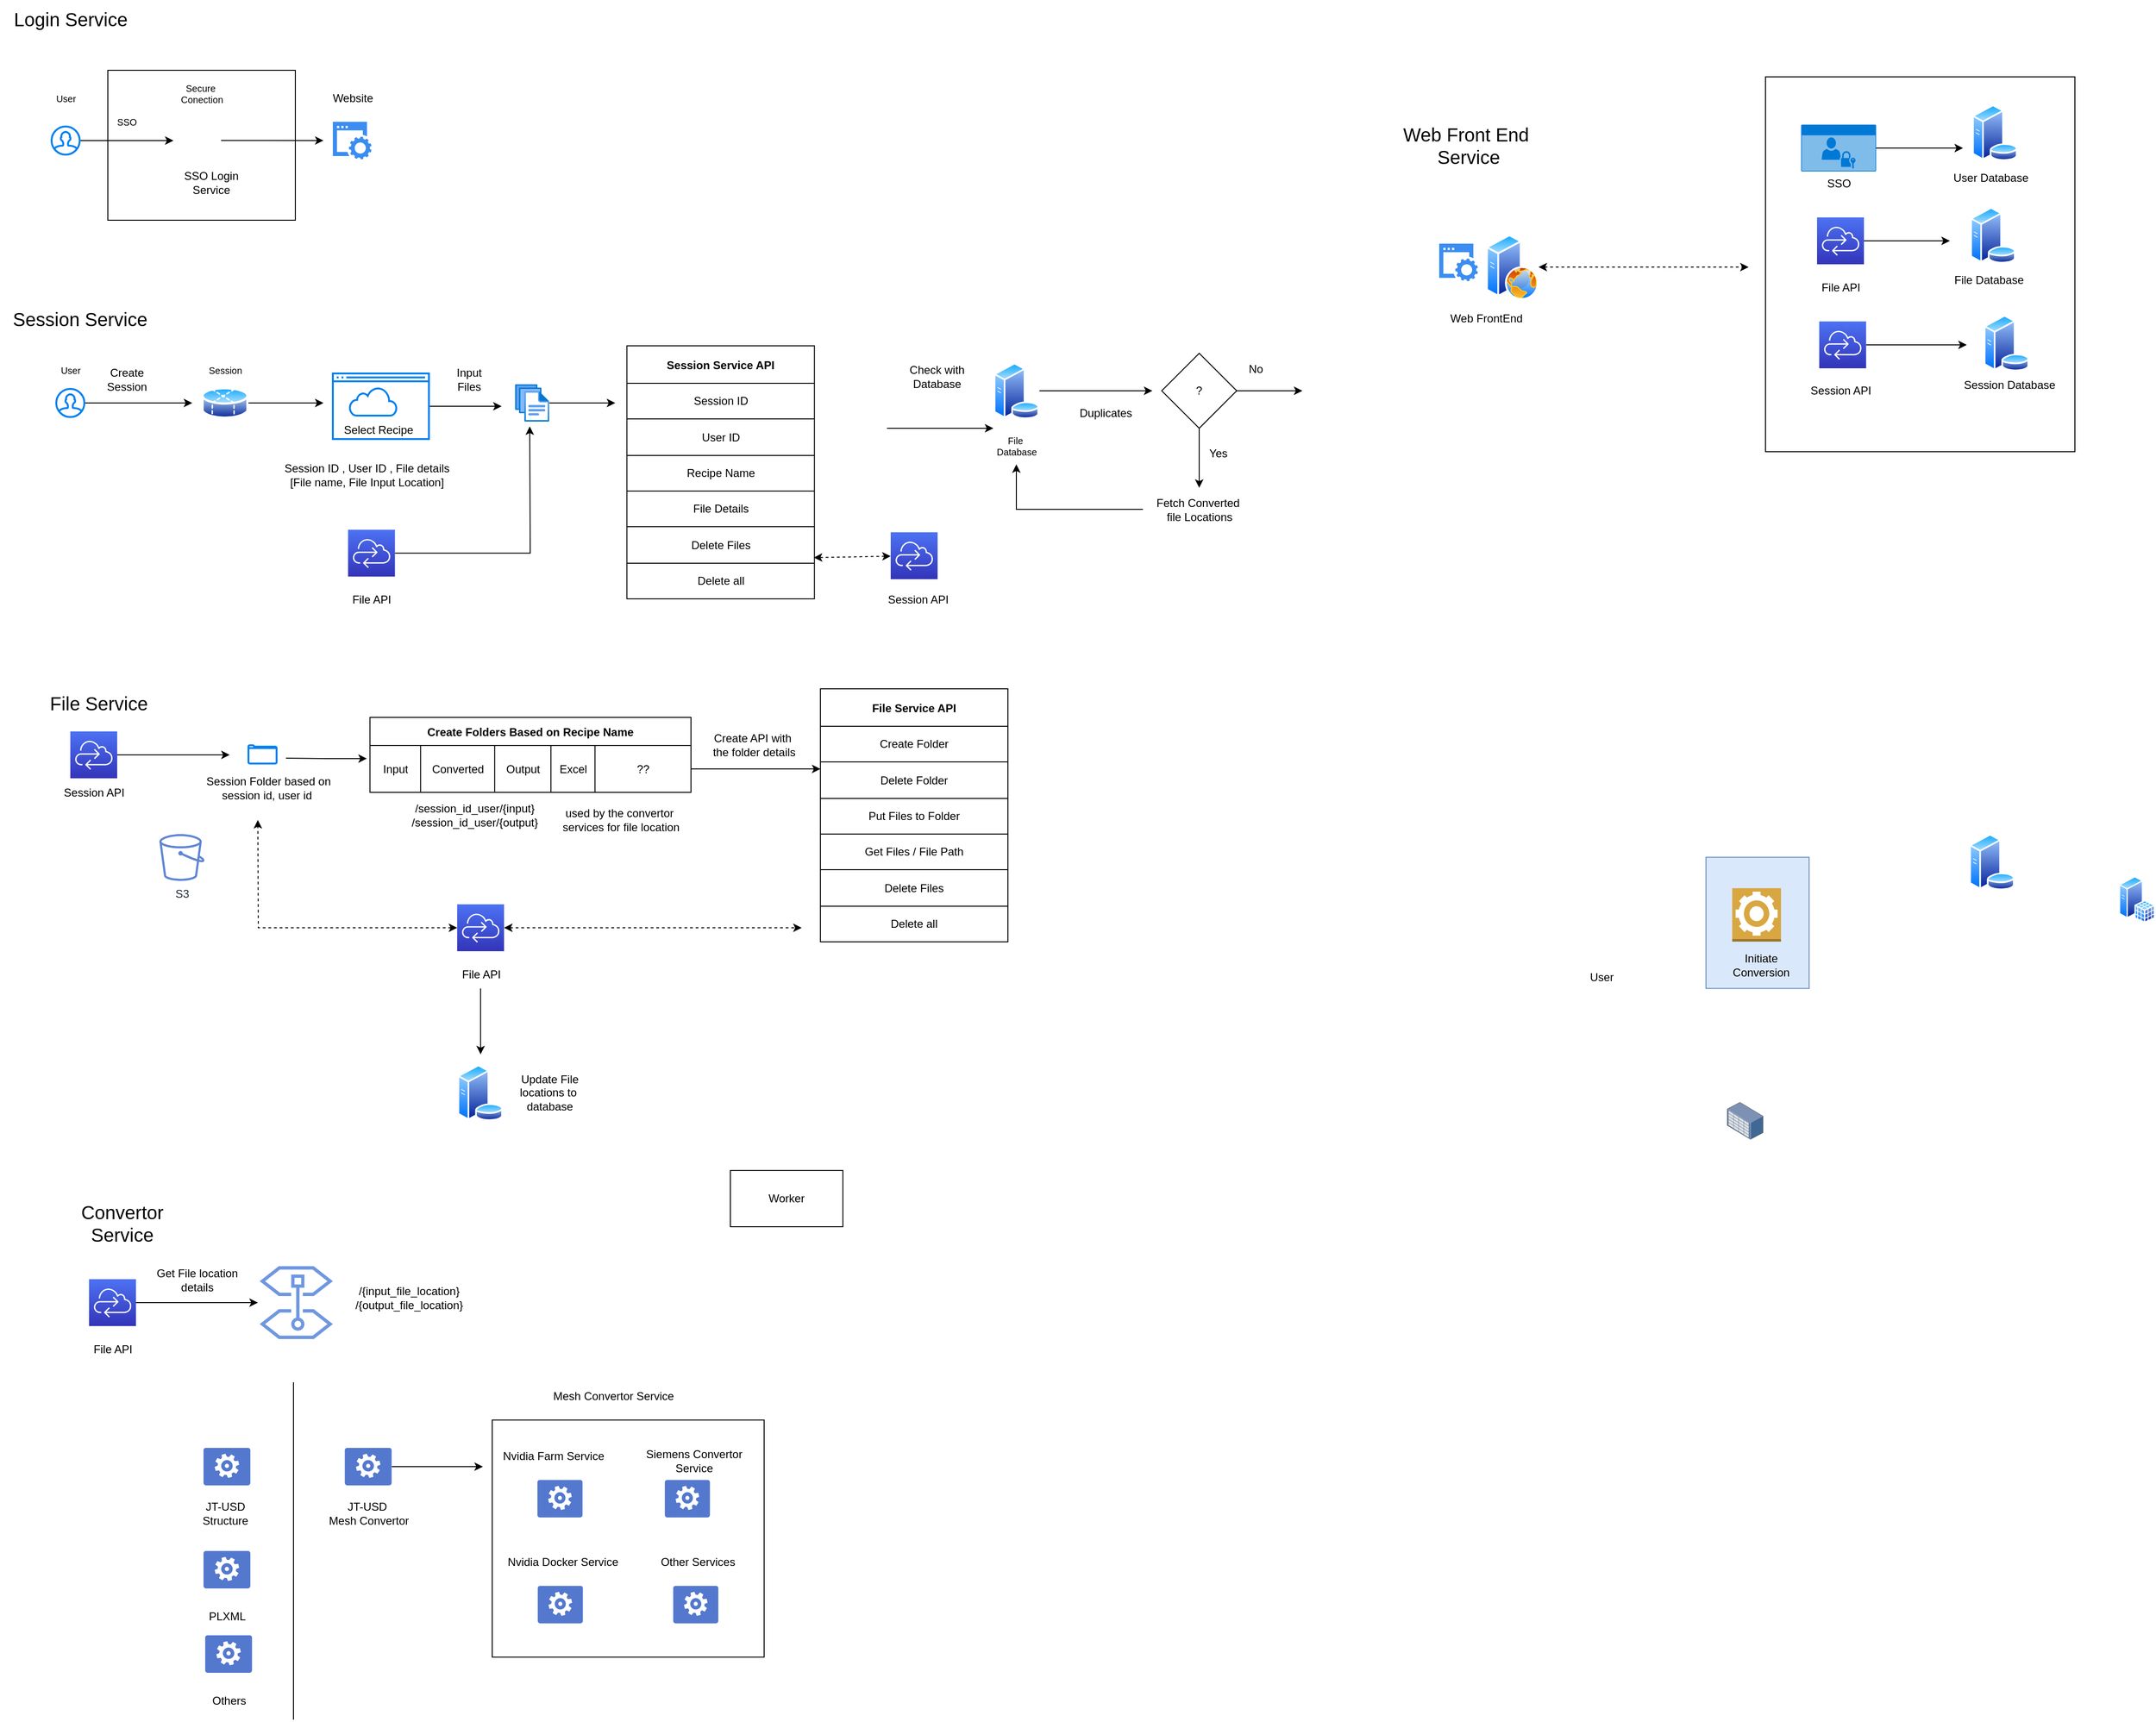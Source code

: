 <mxfile version="23.1.1" type="github">
  <diagram name="Page-1" id="lq0IV_jrEb6xUG4t8S4w">
    <mxGraphModel dx="1425" dy="772" grid="0" gridSize="10" guides="1" tooltips="1" connect="1" arrows="1" fold="1" page="1" pageScale="1" pageWidth="1169" pageHeight="827" math="0" shadow="0">
      <root>
        <mxCell id="0" />
        <mxCell id="1" parent="0" />
        <mxCell id="Jp-t8RC92nulNdhPLHjl-14" value="" style="rounded=0;whiteSpace=wrap;html=1;" parent="1" vertex="1">
          <mxGeometry x="160" y="120" width="200" height="160" as="geometry" />
        </mxCell>
        <mxCell id="Jp-t8RC92nulNdhPLHjl-1" value="Login Service" style="text;html=1;align=center;verticalAlign=middle;resizable=0;points=[];autosize=1;strokeColor=none;fillColor=none;fontSize=20;" parent="1" vertex="1">
          <mxGeometry x="50" y="45" width="140" height="40" as="geometry" />
        </mxCell>
        <mxCell id="Jp-t8RC92nulNdhPLHjl-12" style="edgeStyle=orthogonalEdgeStyle;rounded=0;orthogonalLoop=1;jettySize=auto;html=1;" parent="1" source="Jp-t8RC92nulNdhPLHjl-2" edge="1">
          <mxGeometry relative="1" as="geometry">
            <mxPoint x="230" y="195" as="targetPoint" />
          </mxGeometry>
        </mxCell>
        <mxCell id="Jp-t8RC92nulNdhPLHjl-2" value="" style="html=1;verticalLabelPosition=bottom;align=center;labelBackgroundColor=#ffffff;verticalAlign=top;strokeWidth=2;strokeColor=#0080F0;shadow=0;dashed=0;shape=mxgraph.ios7.icons.user;" parent="1" vertex="1">
          <mxGeometry x="100" y="180" width="30" height="30" as="geometry" />
        </mxCell>
        <mxCell id="Jp-t8RC92nulNdhPLHjl-3" value="" style="group" parent="1" vertex="1" connectable="0">
          <mxGeometry x="240" y="170" width="60" height="50" as="geometry" />
        </mxCell>
        <mxCell id="Jp-t8RC92nulNdhPLHjl-13" style="edgeStyle=orthogonalEdgeStyle;rounded=0;orthogonalLoop=1;jettySize=auto;html=1;" parent="Jp-t8RC92nulNdhPLHjl-3" source="Jp-t8RC92nulNdhPLHjl-4" edge="1">
          <mxGeometry relative="1" as="geometry">
            <mxPoint x="150" y="24.954" as="targetPoint" />
          </mxGeometry>
        </mxCell>
        <mxCell id="Jp-t8RC92nulNdhPLHjl-4" value="" style="shape=image;html=1;verticalAlign=top;verticalLabelPosition=bottom;labelBackgroundColor=#ffffff;imageAspect=0;aspect=fixed;image=https://cdn4.iconfinder.com/data/icons/internet-security-flat-2/32/Internet_Security_Browser_shield_website_web_safe-128.png;fontSize=10;" parent="Jp-t8RC92nulNdhPLHjl-3" vertex="1">
          <mxGeometry y="4.545" width="40.816" height="40.816" as="geometry" />
        </mxCell>
        <mxCell id="Jp-t8RC92nulNdhPLHjl-5" value="" style="shape=image;html=1;verticalAlign=top;verticalLabelPosition=bottom;labelBackgroundColor=#ffffff;imageAspect=0;aspect=fixed;image=https://cdn4.iconfinder.com/data/icons/internet-security-flat-2/32/Internet_Security_entrance_login_log_in_arrow-128.png;fontSize=10;" parent="Jp-t8RC92nulNdhPLHjl-3" vertex="1">
          <mxGeometry x="30" width="28.571" height="28.571" as="geometry" />
        </mxCell>
        <mxCell id="Jp-t8RC92nulNdhPLHjl-6" value="" style="sketch=0;html=1;aspect=fixed;strokeColor=none;shadow=0;align=center;verticalAlign=top;fillColor=#3B8DF1;shape=mxgraph.gcp2.website;fontSize=10;" parent="1" vertex="1">
          <mxGeometry x="400" y="175" width="41.23" height="40" as="geometry" />
        </mxCell>
        <mxCell id="Jp-t8RC92nulNdhPLHjl-8" value="SSO" style="text;html=1;align=center;verticalAlign=middle;resizable=0;points=[];autosize=1;strokeColor=none;fillColor=none;fontSize=10;" parent="1" vertex="1">
          <mxGeometry x="160" y="160" width="40" height="30" as="geometry" />
        </mxCell>
        <mxCell id="Jp-t8RC92nulNdhPLHjl-9" value="User" style="text;html=1;align=center;verticalAlign=middle;resizable=0;points=[];autosize=1;strokeColor=none;fillColor=none;fontSize=10;" parent="1" vertex="1">
          <mxGeometry x="95" y="140" width="40" height="20" as="geometry" />
        </mxCell>
        <mxCell id="Jp-t8RC92nulNdhPLHjl-10" value="Secure&amp;nbsp;&lt;br&gt;Conection" style="text;html=1;align=center;verticalAlign=middle;resizable=0;points=[];autosize=1;strokeColor=none;fillColor=none;fontSize=10;" parent="1" vertex="1">
          <mxGeometry x="230" y="130" width="60" height="30" as="geometry" />
        </mxCell>
        <mxCell id="Jp-t8RC92nulNdhPLHjl-11" value="Website&lt;br&gt;" style="text;html=1;align=center;verticalAlign=middle;resizable=0;points=[];autosize=1;strokeColor=none;fillColor=none;" parent="1" vertex="1">
          <mxGeometry x="390.61" y="140" width="60" height="20" as="geometry" />
        </mxCell>
        <mxCell id="Jp-t8RC92nulNdhPLHjl-15" value="SSO Login &lt;br&gt;Service" style="text;html=1;align=center;verticalAlign=middle;resizable=0;points=[];autosize=1;strokeColor=none;fillColor=none;" parent="1" vertex="1">
          <mxGeometry x="230" y="220" width="80" height="40" as="geometry" />
        </mxCell>
        <mxCell id="Jp-t8RC92nulNdhPLHjl-16" value="Session Service" style="text;html=1;align=center;verticalAlign=middle;resizable=0;points=[];autosize=1;strokeColor=none;fillColor=none;fontSize=20;" parent="1" vertex="1">
          <mxGeometry x="45" y="365" width="170" height="40" as="geometry" />
        </mxCell>
        <mxCell id="Jp-t8RC92nulNdhPLHjl-21" style="edgeStyle=orthogonalEdgeStyle;rounded=0;orthogonalLoop=1;jettySize=auto;html=1;" parent="1" source="Jp-t8RC92nulNdhPLHjl-17" edge="1">
          <mxGeometry relative="1" as="geometry">
            <mxPoint x="250" y="475" as="targetPoint" />
          </mxGeometry>
        </mxCell>
        <mxCell id="Jp-t8RC92nulNdhPLHjl-17" value="" style="html=1;verticalLabelPosition=bottom;align=center;labelBackgroundColor=#ffffff;verticalAlign=top;strokeWidth=2;strokeColor=#0080F0;shadow=0;dashed=0;shape=mxgraph.ios7.icons.user;" parent="1" vertex="1">
          <mxGeometry x="105" y="460" width="30" height="30" as="geometry" />
        </mxCell>
        <mxCell id="Jp-t8RC92nulNdhPLHjl-18" value="User" style="text;html=1;align=center;verticalAlign=middle;resizable=0;points=[];autosize=1;strokeColor=none;fillColor=none;fontSize=10;" parent="1" vertex="1">
          <mxGeometry x="100" y="430" width="40" height="20" as="geometry" />
        </mxCell>
        <mxCell id="Jp-t8RC92nulNdhPLHjl-24" style="edgeStyle=orthogonalEdgeStyle;rounded=0;orthogonalLoop=1;jettySize=auto;html=1;" parent="1" source="Jp-t8RC92nulNdhPLHjl-20" edge="1">
          <mxGeometry relative="1" as="geometry">
            <mxPoint x="390" y="475" as="targetPoint" />
          </mxGeometry>
        </mxCell>
        <mxCell id="Jp-t8RC92nulNdhPLHjl-20" value="" style="image;aspect=fixed;perimeter=ellipsePerimeter;html=1;align=center;shadow=0;dashed=0;spacingTop=3;image=img/lib/active_directory/database_partition_4.svg;" parent="1" vertex="1">
          <mxGeometry x="260" y="456.5" width="50" height="37" as="geometry" />
        </mxCell>
        <mxCell id="Jp-t8RC92nulNdhPLHjl-22" value="Create &lt;br&gt;Session" style="text;html=1;align=center;verticalAlign=middle;resizable=0;points=[];autosize=1;strokeColor=none;fillColor=none;" parent="1" vertex="1">
          <mxGeometry x="145" y="430" width="70" height="40" as="geometry" />
        </mxCell>
        <mxCell id="Jp-t8RC92nulNdhPLHjl-47" style="edgeStyle=orthogonalEdgeStyle;rounded=0;orthogonalLoop=1;jettySize=auto;html=1;" parent="1" edge="1">
          <mxGeometry relative="1" as="geometry">
            <mxPoint x="1104.43" y="502" as="targetPoint" />
            <mxPoint x="991.0" y="502.034" as="sourcePoint" />
          </mxGeometry>
        </mxCell>
        <mxCell id="5T7o2XYHcJb4ovAIvcQq-1" style="edgeStyle=orthogonalEdgeStyle;rounded=0;orthogonalLoop=1;jettySize=auto;html=1;" edge="1" parent="1" source="Jp-t8RC92nulNdhPLHjl-23">
          <mxGeometry relative="1" as="geometry">
            <mxPoint x="701.207" y="475" as="targetPoint" />
          </mxGeometry>
        </mxCell>
        <mxCell id="Jp-t8RC92nulNdhPLHjl-23" value="" style="image;aspect=fixed;html=1;points=[];align=center;fontSize=12;image=img/lib/azure2/general/Files.svg;" parent="1" vertex="1">
          <mxGeometry x="594.29" y="455" width="36.57" height="40" as="geometry" />
        </mxCell>
        <mxCell id="Jp-t8RC92nulNdhPLHjl-25" value="Input&lt;br&gt;Files" style="text;html=1;align=center;verticalAlign=middle;resizable=0;points=[];autosize=1;strokeColor=none;fillColor=none;" parent="1" vertex="1">
          <mxGeometry x="520" y="430" width="50" height="40" as="geometry" />
        </mxCell>
        <mxCell id="Jp-t8RC92nulNdhPLHjl-26" value="Session" style="text;html=1;align=center;verticalAlign=middle;resizable=0;points=[];autosize=1;strokeColor=none;fillColor=none;fontSize=10;" parent="1" vertex="1">
          <mxGeometry x="255" y="425" width="60" height="30" as="geometry" />
        </mxCell>
        <mxCell id="Jp-t8RC92nulNdhPLHjl-48" style="edgeStyle=orthogonalEdgeStyle;rounded=0;orthogonalLoop=1;jettySize=auto;html=1;" parent="1" source="Jp-t8RC92nulNdhPLHjl-38" edge="1">
          <mxGeometry relative="1" as="geometry">
            <mxPoint x="1274.03" y="462" as="targetPoint" />
          </mxGeometry>
        </mxCell>
        <mxCell id="Jp-t8RC92nulNdhPLHjl-38" value="" style="aspect=fixed;perimeter=ellipsePerimeter;html=1;align=center;shadow=0;dashed=0;spacingTop=3;image;image=img/lib/active_directory/database_server.svg;fontSize=10;" parent="1" vertex="1">
          <mxGeometry x="1104.43" y="432" width="49.2" height="60.0" as="geometry" />
        </mxCell>
        <mxCell id="Jp-t8RC92nulNdhPLHjl-39" value="File&amp;nbsp;&lt;br&gt;Database" style="text;html=1;align=center;verticalAlign=middle;resizable=0;points=[];autosize=1;strokeColor=none;fillColor=none;fontSize=10;" parent="1" vertex="1">
          <mxGeometry x="1094.03" y="500.5" width="70" height="40" as="geometry" />
        </mxCell>
        <mxCell id="Jp-t8RC92nulNdhPLHjl-40" value="Session ID , User ID , File details&lt;br&gt;[File name, File Input Location]" style="text;html=1;align=center;verticalAlign=middle;resizable=0;points=[];autosize=1;strokeColor=none;fillColor=none;" parent="1" vertex="1">
          <mxGeometry x="336" y="531.5" width="200" height="40" as="geometry" />
        </mxCell>
        <mxCell id="Jp-t8RC92nulNdhPLHjl-52" style="edgeStyle=orthogonalEdgeStyle;rounded=0;orthogonalLoop=1;jettySize=auto;html=1;" parent="1" source="Jp-t8RC92nulNdhPLHjl-45" edge="1">
          <mxGeometry relative="1" as="geometry">
            <mxPoint x="1434.03" y="462" as="targetPoint" />
          </mxGeometry>
        </mxCell>
        <mxCell id="Jp-t8RC92nulNdhPLHjl-53" style="edgeStyle=orthogonalEdgeStyle;rounded=0;orthogonalLoop=1;jettySize=auto;html=1;" parent="1" source="Jp-t8RC92nulNdhPLHjl-45" edge="1">
          <mxGeometry relative="1" as="geometry">
            <mxPoint x="1324.03" y="565.5" as="targetPoint" />
          </mxGeometry>
        </mxCell>
        <mxCell id="Jp-t8RC92nulNdhPLHjl-45" value="?" style="rhombus;whiteSpace=wrap;html=1;" parent="1" vertex="1">
          <mxGeometry x="1284.03" y="422" width="80" height="80" as="geometry" />
        </mxCell>
        <mxCell id="Jp-t8RC92nulNdhPLHjl-50" value="Duplicates" style="text;html=1;align=center;verticalAlign=middle;resizable=0;points=[];autosize=1;strokeColor=none;fillColor=none;" parent="1" vertex="1">
          <mxGeometry x="1183.63" y="470.5" width="80" height="30" as="geometry" />
        </mxCell>
        <mxCell id="Jp-t8RC92nulNdhPLHjl-51" value="Check with &lt;br&gt;Database" style="text;html=1;align=center;verticalAlign=middle;resizable=0;points=[];autosize=1;strokeColor=none;fillColor=none;" parent="1" vertex="1">
          <mxGeometry x="1004.03" y="427" width="80" height="40" as="geometry" />
        </mxCell>
        <mxCell id="Jp-t8RC92nulNdhPLHjl-54" value="Yes" style="text;html=1;align=center;verticalAlign=middle;resizable=0;points=[];autosize=1;strokeColor=none;fillColor=none;" parent="1" vertex="1">
          <mxGeometry x="1324.03" y="513.5" width="40" height="30" as="geometry" />
        </mxCell>
        <mxCell id="Jp-t8RC92nulNdhPLHjl-55" value="No" style="text;html=1;align=center;verticalAlign=middle;resizable=0;points=[];autosize=1;strokeColor=none;fillColor=none;" parent="1" vertex="1">
          <mxGeometry x="1364.03" y="423.5" width="40" height="30" as="geometry" />
        </mxCell>
        <mxCell id="Jp-t8RC92nulNdhPLHjl-57" style="edgeStyle=orthogonalEdgeStyle;rounded=0;orthogonalLoop=1;jettySize=auto;html=1;" parent="1" source="Jp-t8RC92nulNdhPLHjl-56" target="Jp-t8RC92nulNdhPLHjl-39" edge="1">
          <mxGeometry relative="1" as="geometry" />
        </mxCell>
        <mxCell id="Jp-t8RC92nulNdhPLHjl-56" value="Fetch Converted&amp;nbsp;&lt;br&gt;file Locations&lt;br&gt;" style="text;html=1;align=center;verticalAlign=middle;resizable=0;points=[];autosize=1;strokeColor=none;fillColor=none;" parent="1" vertex="1">
          <mxGeometry x="1264.03" y="568.5" width="120" height="40" as="geometry" />
        </mxCell>
        <mxCell id="Jp-t8RC92nulNdhPLHjl-64" value="File Service" style="text;html=1;align=center;verticalAlign=middle;resizable=0;points=[];autosize=1;strokeColor=none;fillColor=none;fontSize=20;" parent="1" vertex="1">
          <mxGeometry x="85" y="775" width="130" height="40" as="geometry" />
        </mxCell>
        <mxCell id="Jp-t8RC92nulNdhPLHjl-67" value="S3" style="sketch=0;outlineConnect=0;fontColor=#232F3E;gradientColor=none;fillColor=#5f85d6;strokeColor=none;dashed=0;verticalLabelPosition=bottom;verticalAlign=top;align=center;html=1;fontSize=12;fontStyle=0;aspect=fixed;pointerEvents=1;shape=mxgraph.aws4.bucket;" parent="1" vertex="1">
          <mxGeometry x="215.0" y="935" width="48.08" height="50" as="geometry" />
        </mxCell>
        <mxCell id="Jp-t8RC92nulNdhPLHjl-68" value="" style="html=1;verticalLabelPosition=bottom;align=center;labelBackgroundColor=#ffffff;verticalAlign=top;strokeWidth=2;strokeColor=#0080F0;shadow=0;dashed=0;shape=mxgraph.ios7.icons.folder;" parent="1" vertex="1">
          <mxGeometry x="310" y="840.25" width="30" height="19.5" as="geometry" />
        </mxCell>
        <mxCell id="Jp-t8RC92nulNdhPLHjl-69" value="Session Folder based on&lt;br&gt;session id, user id&amp;nbsp;" style="text;html=1;align=center;verticalAlign=middle;resizable=0;points=[];autosize=1;strokeColor=none;fillColor=none;" parent="1" vertex="1">
          <mxGeometry x="251.24" y="865.5" width="160" height="40" as="geometry" />
        </mxCell>
        <mxCell id="Jp-t8RC92nulNdhPLHjl-73" value="" style="group" parent="1" vertex="1" connectable="0">
          <mxGeometry x="400" y="443.5" width="102.48" height="75" as="geometry" />
        </mxCell>
        <mxCell id="Jp-t8RC92nulNdhPLHjl-83" style="edgeStyle=orthogonalEdgeStyle;rounded=0;orthogonalLoop=1;jettySize=auto;html=1;" parent="Jp-t8RC92nulNdhPLHjl-73" source="Jp-t8RC92nulNdhPLHjl-74" edge="1">
          <mxGeometry relative="1" as="geometry">
            <mxPoint x="180" y="35" as="targetPoint" />
          </mxGeometry>
        </mxCell>
        <mxCell id="Jp-t8RC92nulNdhPLHjl-74" value="" style="html=1;verticalLabelPosition=bottom;align=center;labelBackgroundColor=#ffffff;verticalAlign=top;strokeWidth=2;strokeColor=#0080F0;shadow=0;dashed=0;shape=mxgraph.ios7.icons.window;" parent="Jp-t8RC92nulNdhPLHjl-73" vertex="1">
          <mxGeometry width="102.48" height="70" as="geometry" />
        </mxCell>
        <mxCell id="Jp-t8RC92nulNdhPLHjl-76" value="Select&amp;nbsp;Recipe&amp;nbsp;" style="text;html=1;align=center;verticalAlign=middle;resizable=0;points=[];autosize=1;strokeColor=none;fillColor=none;fontSize=12;" parent="Jp-t8RC92nulNdhPLHjl-73" vertex="1">
          <mxGeometry x="2.2" y="47" width="95" height="26" as="geometry" />
        </mxCell>
        <mxCell id="Jp-t8RC92nulNdhPLHjl-82" value="" style="html=1;verticalLabelPosition=bottom;align=center;labelBackgroundColor=#ffffff;verticalAlign=top;strokeWidth=2;strokeColor=#0080F0;shadow=0;dashed=0;shape=mxgraph.ios7.icons.cloud;" parent="Jp-t8RC92nulNdhPLHjl-73" vertex="1">
          <mxGeometry x="18.07" y="15" width="50" height="30" as="geometry" />
        </mxCell>
        <mxCell id="Jp-t8RC92nulNdhPLHjl-88" style="edgeStyle=orthogonalEdgeStyle;rounded=0;orthogonalLoop=1;jettySize=auto;html=1;" parent="1" source="Jp-t8RC92nulNdhPLHjl-84" edge="1">
          <mxGeometry relative="1" as="geometry">
            <mxPoint x="290" y="850.5" as="targetPoint" />
          </mxGeometry>
        </mxCell>
        <mxCell id="Jp-t8RC92nulNdhPLHjl-84" value="" style="sketch=0;points=[[0,0,0],[0.25,0,0],[0.5,0,0],[0.75,0,0],[1,0,0],[0,1,0],[0.25,1,0],[0.5,1,0],[0.75,1,0],[1,1,0],[0,0.25,0],[0,0.5,0],[0,0.75,0],[1,0.25,0],[1,0.5,0],[1,0.75,0]];outlineConnect=0;fontColor=#232F3E;gradientColor=#4D72F3;gradientDirection=north;fillColor=#3334B9;strokeColor=#ffffff;dashed=0;verticalLabelPosition=bottom;verticalAlign=top;align=center;html=1;fontSize=12;fontStyle=0;aspect=fixed;shape=mxgraph.aws4.resourceIcon;resIcon=mxgraph.aws4.cloud_control_api;" parent="1" vertex="1">
          <mxGeometry x="120" y="825.5" width="50" height="50" as="geometry" />
        </mxCell>
        <mxCell id="Jp-t8RC92nulNdhPLHjl-85" value="Session API" style="text;html=1;align=center;verticalAlign=middle;resizable=0;points=[];autosize=1;strokeColor=none;fillColor=none;" parent="1" vertex="1">
          <mxGeometry x="100" y="875.5" width="90" height="30" as="geometry" />
        </mxCell>
        <mxCell id="Jp-t8RC92nulNdhPLHjl-89" value="Create Folders Based on Recipe Name" style="shape=table;startSize=30;container=1;collapsible=0;childLayout=tableLayout;fontStyle=1;align=center;pointerEvents=1;" parent="1" vertex="1">
          <mxGeometry x="439.6" y="810.5" width="342.36" height="80" as="geometry" />
        </mxCell>
        <mxCell id="Jp-t8RC92nulNdhPLHjl-90" value="" style="shape=partialRectangle;html=1;whiteSpace=wrap;collapsible=0;dropTarget=0;pointerEvents=0;fillColor=none;top=0;left=0;bottom=0;right=0;points=[[0,0.5],[1,0.5]];portConstraint=eastwest;" parent="Jp-t8RC92nulNdhPLHjl-89" vertex="1">
          <mxGeometry y="30" width="342.36" height="50" as="geometry" />
        </mxCell>
        <mxCell id="Jp-t8RC92nulNdhPLHjl-91" value="Input" style="shape=partialRectangle;html=1;whiteSpace=wrap;connectable=0;fillColor=none;top=0;left=0;bottom=0;right=0;overflow=hidden;pointerEvents=1;align=center;" parent="Jp-t8RC92nulNdhPLHjl-90" vertex="1">
          <mxGeometry width="54" height="50" as="geometry">
            <mxRectangle width="54" height="50" as="alternateBounds" />
          </mxGeometry>
        </mxCell>
        <mxCell id="Jp-t8RC92nulNdhPLHjl-92" value="Converted" style="shape=partialRectangle;html=1;whiteSpace=wrap;connectable=0;fillColor=none;top=0;left=0;bottom=0;right=0;overflow=hidden;pointerEvents=1;align=center;" parent="Jp-t8RC92nulNdhPLHjl-90" vertex="1">
          <mxGeometry x="54" width="79" height="50" as="geometry">
            <mxRectangle width="79" height="50" as="alternateBounds" />
          </mxGeometry>
        </mxCell>
        <mxCell id="Jp-t8RC92nulNdhPLHjl-93" value="Output" style="shape=partialRectangle;html=1;whiteSpace=wrap;connectable=0;fillColor=none;top=0;left=0;bottom=0;right=0;overflow=hidden;pointerEvents=1;align=center;" parent="Jp-t8RC92nulNdhPLHjl-90" vertex="1">
          <mxGeometry x="133" width="60" height="50" as="geometry">
            <mxRectangle width="60" height="50" as="alternateBounds" />
          </mxGeometry>
        </mxCell>
        <mxCell id="Jp-t8RC92nulNdhPLHjl-94" value="Excel" style="shape=partialRectangle;html=1;whiteSpace=wrap;connectable=0;fillColor=none;top=0;left=0;bottom=0;right=0;overflow=hidden;pointerEvents=1;align=center;" parent="Jp-t8RC92nulNdhPLHjl-90" vertex="1">
          <mxGeometry x="193" width="47" height="50" as="geometry">
            <mxRectangle width="47" height="50" as="alternateBounds" />
          </mxGeometry>
        </mxCell>
        <mxCell id="Jp-t8RC92nulNdhPLHjl-95" value="??" style="shape=partialRectangle;html=1;whiteSpace=wrap;connectable=0;fillColor=none;top=0;left=0;bottom=0;right=0;overflow=hidden;pointerEvents=1;align=center;" parent="Jp-t8RC92nulNdhPLHjl-90" vertex="1">
          <mxGeometry x="240" width="102" height="50" as="geometry">
            <mxRectangle width="102" height="50" as="alternateBounds" />
          </mxGeometry>
        </mxCell>
        <mxCell id="Jp-t8RC92nulNdhPLHjl-98" style="edgeStyle=orthogonalEdgeStyle;rounded=0;orthogonalLoop=1;jettySize=auto;html=1;" parent="1" source="Jp-t8RC92nulNdhPLHjl-90" edge="1">
          <mxGeometry relative="1" as="geometry">
            <mxPoint x="920" y="865.5" as="targetPoint" />
          </mxGeometry>
        </mxCell>
        <mxCell id="Jp-t8RC92nulNdhPLHjl-99" value="Create API with&amp;nbsp;&lt;br&gt;the folder details" style="text;html=1;align=center;verticalAlign=middle;resizable=0;points=[];autosize=1;strokeColor=none;fillColor=none;" parent="1" vertex="1">
          <mxGeometry x="793.89" y="819.75" width="110" height="40" as="geometry" />
        </mxCell>
        <mxCell id="Jp-t8RC92nulNdhPLHjl-104" style="edgeStyle=orthogonalEdgeStyle;rounded=0;orthogonalLoop=1;jettySize=auto;html=1;" parent="1" edge="1">
          <mxGeometry relative="1" as="geometry">
            <mxPoint x="436.24" y="854.49" as="targetPoint" />
            <mxPoint x="350" y="854" as="sourcePoint" />
          </mxGeometry>
        </mxCell>
        <mxCell id="Jp-t8RC92nulNdhPLHjl-109" value="/session_id_user/{input}&lt;br&gt;/session_id_user/{output}" style="text;html=1;align=center;verticalAlign=middle;resizable=0;points=[];autosize=1;strokeColor=none;fillColor=none;" parent="1" vertex="1">
          <mxGeometry x="470.86" y="895" width="160" height="40" as="geometry" />
        </mxCell>
        <mxCell id="Jp-t8RC92nulNdhPLHjl-110" value="used by the convertor&amp;nbsp;&lt;br&gt;services for file location" style="text;html=1;align=center;verticalAlign=middle;resizable=0;points=[];autosize=1;strokeColor=none;fillColor=none;" parent="1" vertex="1">
          <mxGeometry x="631.96" y="900" width="150" height="40" as="geometry" />
        </mxCell>
        <mxCell id="Jp-t8RC92nulNdhPLHjl-111" value="File Service API" style="shape=table;startSize=40;container=1;collapsible=0;childLayout=tableLayout;fontStyle=1;align=center;" parent="1" vertex="1">
          <mxGeometry x="920" y="780" width="200" height="270" as="geometry" />
        </mxCell>
        <mxCell id="Jp-t8RC92nulNdhPLHjl-112" value="" style="shape=tableRow;horizontal=0;startSize=0;swimlaneHead=0;swimlaneBody=0;top=0;left=0;bottom=0;right=0;collapsible=0;dropTarget=0;fillColor=none;points=[[0,0.5],[1,0.5]];portConstraint=eastwest;" parent="Jp-t8RC92nulNdhPLHjl-111" vertex="1">
          <mxGeometry y="40" width="200" height="38" as="geometry" />
        </mxCell>
        <mxCell id="Jp-t8RC92nulNdhPLHjl-113" value="Create Folder" style="shape=partialRectangle;html=1;whiteSpace=wrap;connectable=0;fillColor=none;top=0;left=0;bottom=0;right=0;overflow=hidden;" parent="Jp-t8RC92nulNdhPLHjl-112" vertex="1">
          <mxGeometry width="200" height="38" as="geometry">
            <mxRectangle width="200" height="38" as="alternateBounds" />
          </mxGeometry>
        </mxCell>
        <mxCell id="Jp-t8RC92nulNdhPLHjl-114" value="" style="shape=tableRow;horizontal=0;startSize=0;swimlaneHead=0;swimlaneBody=0;top=0;left=0;bottom=0;right=0;collapsible=0;dropTarget=0;fillColor=none;points=[[0,0.5],[1,0.5]];portConstraint=eastwest;" parent="Jp-t8RC92nulNdhPLHjl-111" vertex="1">
          <mxGeometry y="78" width="200" height="39" as="geometry" />
        </mxCell>
        <mxCell id="Jp-t8RC92nulNdhPLHjl-115" value="Delete Folder" style="shape=partialRectangle;html=1;whiteSpace=wrap;connectable=0;fillColor=none;top=0;left=0;bottom=0;right=0;overflow=hidden;" parent="Jp-t8RC92nulNdhPLHjl-114" vertex="1">
          <mxGeometry width="200" height="39" as="geometry">
            <mxRectangle width="200" height="39" as="alternateBounds" />
          </mxGeometry>
        </mxCell>
        <mxCell id="Jp-t8RC92nulNdhPLHjl-116" value="" style="shape=tableRow;horizontal=0;startSize=0;swimlaneHead=0;swimlaneBody=0;top=0;left=0;bottom=0;right=0;collapsible=0;dropTarget=0;fillColor=none;points=[[0,0.5],[1,0.5]];portConstraint=eastwest;" parent="Jp-t8RC92nulNdhPLHjl-111" vertex="1">
          <mxGeometry y="117" width="200" height="38" as="geometry" />
        </mxCell>
        <mxCell id="Jp-t8RC92nulNdhPLHjl-117" value="Put Files to Folder" style="shape=partialRectangle;html=1;whiteSpace=wrap;connectable=0;fillColor=none;top=0;left=0;bottom=0;right=0;overflow=hidden;" parent="Jp-t8RC92nulNdhPLHjl-116" vertex="1">
          <mxGeometry width="200" height="38" as="geometry">
            <mxRectangle width="200" height="38" as="alternateBounds" />
          </mxGeometry>
        </mxCell>
        <mxCell id="Jp-t8RC92nulNdhPLHjl-118" style="shape=tableRow;horizontal=0;startSize=0;swimlaneHead=0;swimlaneBody=0;top=0;left=0;bottom=0;right=0;collapsible=0;dropTarget=0;fillColor=none;points=[[0,0.5],[1,0.5]];portConstraint=eastwest;" parent="Jp-t8RC92nulNdhPLHjl-111" vertex="1">
          <mxGeometry y="155" width="200" height="38" as="geometry" />
        </mxCell>
        <mxCell id="Jp-t8RC92nulNdhPLHjl-119" value="Get Files / File Path" style="shape=partialRectangle;html=1;whiteSpace=wrap;connectable=0;fillColor=none;top=0;left=0;bottom=0;right=0;overflow=hidden;" parent="Jp-t8RC92nulNdhPLHjl-118" vertex="1">
          <mxGeometry width="200" height="38" as="geometry">
            <mxRectangle width="200" height="38" as="alternateBounds" />
          </mxGeometry>
        </mxCell>
        <mxCell id="Jp-t8RC92nulNdhPLHjl-120" style="shape=tableRow;horizontal=0;startSize=0;swimlaneHead=0;swimlaneBody=0;top=0;left=0;bottom=0;right=0;collapsible=0;dropTarget=0;fillColor=none;points=[[0,0.5],[1,0.5]];portConstraint=eastwest;" parent="Jp-t8RC92nulNdhPLHjl-111" vertex="1">
          <mxGeometry y="193" width="200" height="39" as="geometry" />
        </mxCell>
        <mxCell id="Jp-t8RC92nulNdhPLHjl-121" value="Delete Files" style="shape=partialRectangle;html=1;whiteSpace=wrap;connectable=0;fillColor=none;top=0;left=0;bottom=0;right=0;overflow=hidden;" parent="Jp-t8RC92nulNdhPLHjl-120" vertex="1">
          <mxGeometry width="200" height="39" as="geometry">
            <mxRectangle width="200" height="39" as="alternateBounds" />
          </mxGeometry>
        </mxCell>
        <mxCell id="Jp-t8RC92nulNdhPLHjl-122" style="shape=tableRow;horizontal=0;startSize=0;swimlaneHead=0;swimlaneBody=0;top=0;left=0;bottom=0;right=0;collapsible=0;dropTarget=0;fillColor=none;points=[[0,0.5],[1,0.5]];portConstraint=eastwest;" parent="Jp-t8RC92nulNdhPLHjl-111" vertex="1">
          <mxGeometry y="232" width="200" height="38" as="geometry" />
        </mxCell>
        <mxCell id="Jp-t8RC92nulNdhPLHjl-123" value="Delete all" style="shape=partialRectangle;html=1;whiteSpace=wrap;connectable=0;fillColor=none;top=0;left=0;bottom=0;right=0;overflow=hidden;" parent="Jp-t8RC92nulNdhPLHjl-122" vertex="1">
          <mxGeometry width="200" height="38" as="geometry">
            <mxRectangle width="200" height="38" as="alternateBounds" />
          </mxGeometry>
        </mxCell>
        <mxCell id="Jp-t8RC92nulNdhPLHjl-127" value="Session Service API" style="shape=table;startSize=40;container=1;collapsible=0;childLayout=tableLayout;fontStyle=1;align=center;" parent="1" vertex="1">
          <mxGeometry x="713.64" y="414" width="200" height="270" as="geometry" />
        </mxCell>
        <mxCell id="Jp-t8RC92nulNdhPLHjl-128" value="" style="shape=tableRow;horizontal=0;startSize=0;swimlaneHead=0;swimlaneBody=0;top=0;left=0;bottom=0;right=0;collapsible=0;dropTarget=0;fillColor=none;points=[[0,0.5],[1,0.5]];portConstraint=eastwest;" parent="Jp-t8RC92nulNdhPLHjl-127" vertex="1">
          <mxGeometry y="40" width="200" height="38" as="geometry" />
        </mxCell>
        <mxCell id="Jp-t8RC92nulNdhPLHjl-129" value="Session ID" style="shape=partialRectangle;html=1;whiteSpace=wrap;connectable=0;fillColor=none;top=0;left=0;bottom=0;right=0;overflow=hidden;" parent="Jp-t8RC92nulNdhPLHjl-128" vertex="1">
          <mxGeometry width="200" height="38" as="geometry">
            <mxRectangle width="200" height="38" as="alternateBounds" />
          </mxGeometry>
        </mxCell>
        <mxCell id="Jp-t8RC92nulNdhPLHjl-130" value="" style="shape=tableRow;horizontal=0;startSize=0;swimlaneHead=0;swimlaneBody=0;top=0;left=0;bottom=0;right=0;collapsible=0;dropTarget=0;fillColor=none;points=[[0,0.5],[1,0.5]];portConstraint=eastwest;" parent="Jp-t8RC92nulNdhPLHjl-127" vertex="1">
          <mxGeometry y="78" width="200" height="39" as="geometry" />
        </mxCell>
        <mxCell id="Jp-t8RC92nulNdhPLHjl-131" value="User ID" style="shape=partialRectangle;html=1;whiteSpace=wrap;connectable=0;fillColor=none;top=0;left=0;bottom=0;right=0;overflow=hidden;" parent="Jp-t8RC92nulNdhPLHjl-130" vertex="1">
          <mxGeometry width="200" height="39" as="geometry">
            <mxRectangle width="200" height="39" as="alternateBounds" />
          </mxGeometry>
        </mxCell>
        <mxCell id="Jp-t8RC92nulNdhPLHjl-132" value="" style="shape=tableRow;horizontal=0;startSize=0;swimlaneHead=0;swimlaneBody=0;top=0;left=0;bottom=0;right=0;collapsible=0;dropTarget=0;fillColor=none;points=[[0,0.5],[1,0.5]];portConstraint=eastwest;" parent="Jp-t8RC92nulNdhPLHjl-127" vertex="1">
          <mxGeometry y="117" width="200" height="38" as="geometry" />
        </mxCell>
        <mxCell id="Jp-t8RC92nulNdhPLHjl-133" value="Recipe Name" style="shape=partialRectangle;html=1;whiteSpace=wrap;connectable=0;fillColor=none;top=0;left=0;bottom=0;right=0;overflow=hidden;" parent="Jp-t8RC92nulNdhPLHjl-132" vertex="1">
          <mxGeometry width="200" height="38" as="geometry">
            <mxRectangle width="200" height="38" as="alternateBounds" />
          </mxGeometry>
        </mxCell>
        <mxCell id="Jp-t8RC92nulNdhPLHjl-134" style="shape=tableRow;horizontal=0;startSize=0;swimlaneHead=0;swimlaneBody=0;top=0;left=0;bottom=0;right=0;collapsible=0;dropTarget=0;fillColor=none;points=[[0,0.5],[1,0.5]];portConstraint=eastwest;" parent="Jp-t8RC92nulNdhPLHjl-127" vertex="1">
          <mxGeometry y="155" width="200" height="38" as="geometry" />
        </mxCell>
        <mxCell id="Jp-t8RC92nulNdhPLHjl-135" value="File Details" style="shape=partialRectangle;html=1;whiteSpace=wrap;connectable=0;fillColor=none;top=0;left=0;bottom=0;right=0;overflow=hidden;" parent="Jp-t8RC92nulNdhPLHjl-134" vertex="1">
          <mxGeometry width="200" height="38" as="geometry">
            <mxRectangle width="200" height="38" as="alternateBounds" />
          </mxGeometry>
        </mxCell>
        <mxCell id="Jp-t8RC92nulNdhPLHjl-136" style="shape=tableRow;horizontal=0;startSize=0;swimlaneHead=0;swimlaneBody=0;top=0;left=0;bottom=0;right=0;collapsible=0;dropTarget=0;fillColor=none;points=[[0,0.5],[1,0.5]];portConstraint=eastwest;" parent="Jp-t8RC92nulNdhPLHjl-127" vertex="1">
          <mxGeometry y="193" width="200" height="39" as="geometry" />
        </mxCell>
        <mxCell id="Jp-t8RC92nulNdhPLHjl-137" value="Delete Files" style="shape=partialRectangle;html=1;whiteSpace=wrap;connectable=0;fillColor=none;top=0;left=0;bottom=0;right=0;overflow=hidden;" parent="Jp-t8RC92nulNdhPLHjl-136" vertex="1">
          <mxGeometry width="200" height="39" as="geometry">
            <mxRectangle width="200" height="39" as="alternateBounds" />
          </mxGeometry>
        </mxCell>
        <mxCell id="Jp-t8RC92nulNdhPLHjl-138" style="shape=tableRow;horizontal=0;startSize=0;swimlaneHead=0;swimlaneBody=0;top=0;left=0;bottom=0;right=0;collapsible=0;dropTarget=0;fillColor=none;points=[[0,0.5],[1,0.5]];portConstraint=eastwest;" parent="Jp-t8RC92nulNdhPLHjl-127" vertex="1">
          <mxGeometry y="232" width="200" height="38" as="geometry" />
        </mxCell>
        <mxCell id="Jp-t8RC92nulNdhPLHjl-139" value="Delete all" style="shape=partialRectangle;html=1;whiteSpace=wrap;connectable=0;fillColor=none;top=0;left=0;bottom=0;right=0;overflow=hidden;" parent="Jp-t8RC92nulNdhPLHjl-138" vertex="1">
          <mxGeometry width="200" height="38" as="geometry">
            <mxRectangle width="200" height="38" as="alternateBounds" />
          </mxGeometry>
        </mxCell>
        <mxCell id="Jp-t8RC92nulNdhPLHjl-142" style="edgeStyle=orthogonalEdgeStyle;rounded=0;orthogonalLoop=1;jettySize=auto;html=1;dashed=1;startArrow=classic;startFill=1;" parent="1" source="Jp-t8RC92nulNdhPLHjl-140" edge="1">
          <mxGeometry relative="1" as="geometry">
            <mxPoint x="900" y="1035.0" as="targetPoint" />
          </mxGeometry>
        </mxCell>
        <mxCell id="Jp-t8RC92nulNdhPLHjl-143" style="edgeStyle=orthogonalEdgeStyle;rounded=0;orthogonalLoop=1;jettySize=auto;html=1;dashed=1;startArrow=classic;startFill=1;" parent="1" source="Jp-t8RC92nulNdhPLHjl-140" edge="1">
          <mxGeometry relative="1" as="geometry">
            <mxPoint x="320" y="920.0" as="targetPoint" />
          </mxGeometry>
        </mxCell>
        <mxCell id="Jp-t8RC92nulNdhPLHjl-140" value="" style="sketch=0;points=[[0,0,0],[0.25,0,0],[0.5,0,0],[0.75,0,0],[1,0,0],[0,1,0],[0.25,1,0],[0.5,1,0],[0.75,1,0],[1,1,0],[0,0.25,0],[0,0.5,0],[0,0.75,0],[1,0.25,0],[1,0.5,0],[1,0.75,0]];outlineConnect=0;fontColor=#232F3E;gradientColor=#4D72F3;gradientDirection=north;fillColor=#3334B9;strokeColor=#ffffff;dashed=0;verticalLabelPosition=bottom;verticalAlign=top;align=center;html=1;fontSize=12;fontStyle=0;aspect=fixed;shape=mxgraph.aws4.resourceIcon;resIcon=mxgraph.aws4.cloud_control_api;" parent="1" vertex="1">
          <mxGeometry x="532.6" y="1010" width="50" height="50" as="geometry" />
        </mxCell>
        <mxCell id="Jp-t8RC92nulNdhPLHjl-149" style="edgeStyle=orthogonalEdgeStyle;rounded=0;orthogonalLoop=1;jettySize=auto;html=1;" parent="1" source="Jp-t8RC92nulNdhPLHjl-141" edge="1">
          <mxGeometry relative="1" as="geometry">
            <mxPoint x="557.6" y="1170" as="targetPoint" />
          </mxGeometry>
        </mxCell>
        <mxCell id="Jp-t8RC92nulNdhPLHjl-141" value="File API" style="text;html=1;align=center;verticalAlign=middle;resizable=0;points=[];autosize=1;strokeColor=none;fillColor=none;" parent="1" vertex="1">
          <mxGeometry x="527.6" y="1069.75" width="60" height="30" as="geometry" />
        </mxCell>
        <mxCell id="Jp-t8RC92nulNdhPLHjl-146" style="rounded=0;orthogonalLoop=1;jettySize=auto;html=1;dashed=1;startArrow=classic;startFill=1;" parent="1" source="Jp-t8RC92nulNdhPLHjl-144" edge="1">
          <mxGeometry relative="1" as="geometry">
            <mxPoint x="913" y="640" as="targetPoint" />
          </mxGeometry>
        </mxCell>
        <mxCell id="Jp-t8RC92nulNdhPLHjl-144" value="" style="sketch=0;points=[[0,0,0],[0.25,0,0],[0.5,0,0],[0.75,0,0],[1,0,0],[0,1,0],[0.25,1,0],[0.5,1,0],[0.75,1,0],[1,1,0],[0,0.25,0],[0,0.5,0],[0,0.75,0],[1,0.25,0],[1,0.5,0],[1,0.75,0]];outlineConnect=0;fontColor=#232F3E;gradientColor=#4D72F3;gradientDirection=north;fillColor=#3334B9;strokeColor=#ffffff;dashed=0;verticalLabelPosition=bottom;verticalAlign=top;align=center;html=1;fontSize=12;fontStyle=0;aspect=fixed;shape=mxgraph.aws4.resourceIcon;resIcon=mxgraph.aws4.cloud_control_api;" parent="1" vertex="1">
          <mxGeometry x="995" y="613" width="50" height="50" as="geometry" />
        </mxCell>
        <mxCell id="Jp-t8RC92nulNdhPLHjl-145" value="Session API" style="text;html=1;align=center;verticalAlign=middle;resizable=0;points=[];autosize=1;strokeColor=none;fillColor=none;" parent="1" vertex="1">
          <mxGeometry x="979" y="670" width="90" height="30" as="geometry" />
        </mxCell>
        <mxCell id="Jp-t8RC92nulNdhPLHjl-147" value="" style="aspect=fixed;perimeter=ellipsePerimeter;html=1;align=center;shadow=0;dashed=0;spacingTop=3;image;image=img/lib/active_directory/database_server.svg;fontSize=10;" parent="1" vertex="1">
          <mxGeometry x="532.6" y="1181" width="49.2" height="60.0" as="geometry" />
        </mxCell>
        <mxCell id="Jp-t8RC92nulNdhPLHjl-150" value="Update File&lt;br&gt;locations to&amp;nbsp;&lt;br&gt;database" style="text;html=1;align=center;verticalAlign=middle;resizable=0;points=[];autosize=1;strokeColor=none;fillColor=none;" parent="1" vertex="1">
          <mxGeometry x="585.78" y="1181" width="90" height="60" as="geometry" />
        </mxCell>
        <mxCell id="Jp-t8RC92nulNdhPLHjl-151" value="Convertor&lt;br style=&quot;font-size: 20px;&quot;&gt;Service" style="text;html=1;align=center;verticalAlign=middle;resizable=0;points=[];autosize=1;strokeColor=none;fillColor=none;fontSize=20;" parent="1" vertex="1">
          <mxGeometry x="120" y="1320" width="110" height="60" as="geometry" />
        </mxCell>
        <mxCell id="Jp-t8RC92nulNdhPLHjl-213" style="edgeStyle=orthogonalEdgeStyle;rounded=0;orthogonalLoop=1;jettySize=auto;html=1;dashed=1;startArrow=classic;startFill=1;" parent="1" source="Jp-t8RC92nulNdhPLHjl-152" edge="1">
          <mxGeometry relative="1" as="geometry">
            <mxPoint x="1910" y="330" as="targetPoint" />
          </mxGeometry>
        </mxCell>
        <mxCell id="Jp-t8RC92nulNdhPLHjl-152" value="" style="aspect=fixed;perimeter=ellipsePerimeter;html=1;align=center;shadow=0;dashed=0;spacingTop=3;image;image=img/lib/active_directory/web_server.svg;" parent="1" vertex="1">
          <mxGeometry x="1630" y="295" width="56" height="70" as="geometry" />
        </mxCell>
        <mxCell id="Jp-t8RC92nulNdhPLHjl-156" value="" style="sketch=0;outlineConnect=0;fontColor=#232F3E;gradientColor=none;fillColor=#6f97e1;strokeColor=none;dashed=0;verticalLabelPosition=bottom;verticalAlign=top;align=center;html=1;fontSize=12;fontStyle=0;aspect=fixed;shape=mxgraph.aws4.mainframe_modernization_converter;" parent="1" vertex="1">
          <mxGeometry x="322" y="1396" width="78" height="78" as="geometry" />
        </mxCell>
        <mxCell id="Jp-t8RC92nulNdhPLHjl-159" style="edgeStyle=orthogonalEdgeStyle;rounded=0;orthogonalLoop=1;jettySize=auto;html=1;" parent="1" source="Jp-t8RC92nulNdhPLHjl-157" edge="1">
          <mxGeometry relative="1" as="geometry">
            <mxPoint x="610" y="500" as="targetPoint" />
          </mxGeometry>
        </mxCell>
        <mxCell id="Jp-t8RC92nulNdhPLHjl-157" value="" style="sketch=0;points=[[0,0,0],[0.25,0,0],[0.5,0,0],[0.75,0,0],[1,0,0],[0,1,0],[0.25,1,0],[0.5,1,0],[0.75,1,0],[1,1,0],[0,0.25,0],[0,0.5,0],[0,0.75,0],[1,0.25,0],[1,0.5,0],[1,0.75,0]];outlineConnect=0;fontColor=#232F3E;gradientColor=#4D72F3;gradientDirection=north;fillColor=#3334B9;strokeColor=#ffffff;dashed=0;verticalLabelPosition=bottom;verticalAlign=top;align=center;html=1;fontSize=12;fontStyle=0;aspect=fixed;shape=mxgraph.aws4.resourceIcon;resIcon=mxgraph.aws4.cloud_control_api;" parent="1" vertex="1">
          <mxGeometry x="416.24" y="610.25" width="50" height="50" as="geometry" />
        </mxCell>
        <mxCell id="Jp-t8RC92nulNdhPLHjl-158" value="File API" style="text;html=1;align=center;verticalAlign=middle;resizable=0;points=[];autosize=1;strokeColor=none;fillColor=none;" parent="1" vertex="1">
          <mxGeometry x="411.24" y="670" width="60" height="30" as="geometry" />
        </mxCell>
        <mxCell id="Jp-t8RC92nulNdhPLHjl-162" style="edgeStyle=orthogonalEdgeStyle;rounded=0;orthogonalLoop=1;jettySize=auto;html=1;" parent="1" source="Jp-t8RC92nulNdhPLHjl-160" edge="1">
          <mxGeometry relative="1" as="geometry">
            <mxPoint x="320" y="1435" as="targetPoint" />
          </mxGeometry>
        </mxCell>
        <mxCell id="Jp-t8RC92nulNdhPLHjl-160" value="" style="sketch=0;points=[[0,0,0],[0.25,0,0],[0.5,0,0],[0.75,0,0],[1,0,0],[0,1,0],[0.25,1,0],[0.5,1,0],[0.75,1,0],[1,1,0],[0,0.25,0],[0,0.5,0],[0,0.75,0],[1,0.25,0],[1,0.5,0],[1,0.75,0]];outlineConnect=0;fontColor=#232F3E;gradientColor=#4D72F3;gradientDirection=north;fillColor=#3334B9;strokeColor=#ffffff;dashed=0;verticalLabelPosition=bottom;verticalAlign=top;align=center;html=1;fontSize=12;fontStyle=0;aspect=fixed;shape=mxgraph.aws4.resourceIcon;resIcon=mxgraph.aws4.cloud_control_api;" parent="1" vertex="1">
          <mxGeometry x="140" y="1410" width="50" height="50" as="geometry" />
        </mxCell>
        <mxCell id="Jp-t8RC92nulNdhPLHjl-161" value="File API" style="text;html=1;align=center;verticalAlign=middle;resizable=0;points=[];autosize=1;strokeColor=none;fillColor=none;" parent="1" vertex="1">
          <mxGeometry x="135" y="1469.75" width="60" height="30" as="geometry" />
        </mxCell>
        <mxCell id="Jp-t8RC92nulNdhPLHjl-163" value="Get File location&lt;br&gt;details" style="text;html=1;align=center;verticalAlign=middle;resizable=0;points=[];autosize=1;strokeColor=none;fillColor=none;" parent="1" vertex="1">
          <mxGeometry x="200" y="1391" width="110" height="40" as="geometry" />
        </mxCell>
        <mxCell id="Jp-t8RC92nulNdhPLHjl-164" value="/{input_file_location}&lt;br&gt;/{output_file_location}" style="text;html=1;align=center;verticalAlign=middle;resizable=0;points=[];autosize=1;strokeColor=none;fillColor=none;" parent="1" vertex="1">
          <mxGeometry x="411.24" y="1410" width="140" height="40" as="geometry" />
        </mxCell>
        <mxCell id="Jp-t8RC92nulNdhPLHjl-165" value="" style="points=[];aspect=fixed;html=1;align=center;shadow=0;dashed=0;image;image=img/lib/allied_telesis/storage/Datacenter_Server_Storage_Unit_Large.svg;" parent="1" vertex="1">
          <mxGeometry x="1887" y="1221" width="38.78" height="40" as="geometry" />
        </mxCell>
        <mxCell id="Jp-t8RC92nulNdhPLHjl-166" value="" style="verticalLabelPosition=bottom;html=1;verticalAlign=top;align=center;strokeColor=none;fillColor=#5378ce;shape=mxgraph.azure.worker_role;" parent="1" vertex="1">
          <mxGeometry x="262.04" y="1700" width="50" height="40" as="geometry" />
        </mxCell>
        <mxCell id="Jp-t8RC92nulNdhPLHjl-167" value="JT-USD&lt;br&gt;Structure" style="text;html=1;align=center;verticalAlign=middle;resizable=0;points=[];autosize=1;strokeColor=none;fillColor=none;" parent="1" vertex="1">
          <mxGeometry x="250.0" y="1639.75" width="70" height="40" as="geometry" />
        </mxCell>
        <mxCell id="Jp-t8RC92nulNdhPLHjl-169" value="JT-USD&amp;nbsp;&lt;br&gt;Mesh Convertor" style="text;html=1;align=center;verticalAlign=middle;resizable=0;points=[];autosize=1;strokeColor=none;fillColor=none;" parent="1" vertex="1">
          <mxGeometry x="382.73" y="1639.75" width="110" height="40" as="geometry" />
        </mxCell>
        <mxCell id="Jp-t8RC92nulNdhPLHjl-170" value="" style="endArrow=none;html=1;rounded=0;" parent="1" edge="1">
          <mxGeometry width="50" height="50" relative="1" as="geometry">
            <mxPoint x="358" y="1880" as="sourcePoint" />
            <mxPoint x="358.04" y="1520" as="targetPoint" />
          </mxGeometry>
        </mxCell>
        <mxCell id="Jp-t8RC92nulNdhPLHjl-171" value="" style="verticalLabelPosition=bottom;html=1;verticalAlign=top;align=center;strokeColor=none;fillColor=#5378ce;shape=mxgraph.azure.worker_role;" parent="1" vertex="1">
          <mxGeometry x="262.04" y="1590" width="50" height="40" as="geometry" />
        </mxCell>
        <mxCell id="Jp-t8RC92nulNdhPLHjl-172" value="PLXML" style="text;html=1;align=center;verticalAlign=middle;resizable=0;points=[];autosize=1;strokeColor=none;fillColor=none;" parent="1" vertex="1">
          <mxGeometry x="257.04" y="1755" width="60" height="30" as="geometry" />
        </mxCell>
        <mxCell id="Jp-t8RC92nulNdhPLHjl-173" value="" style="verticalLabelPosition=bottom;html=1;verticalAlign=top;align=center;strokeColor=none;fillColor=#5378ce;shape=mxgraph.azure.worker_role;" parent="1" vertex="1">
          <mxGeometry x="263.82" y="1790" width="50" height="40" as="geometry" />
        </mxCell>
        <mxCell id="Jp-t8RC92nulNdhPLHjl-174" value="Others" style="text;html=1;align=center;verticalAlign=middle;resizable=0;points=[];autosize=1;strokeColor=none;fillColor=none;" parent="1" vertex="1">
          <mxGeometry x="258.82" y="1845" width="60" height="30" as="geometry" />
        </mxCell>
        <mxCell id="Jp-t8RC92nulNdhPLHjl-188" style="edgeStyle=orthogonalEdgeStyle;rounded=0;orthogonalLoop=1;jettySize=auto;html=1;" parent="1" source="Jp-t8RC92nulNdhPLHjl-176" edge="1">
          <mxGeometry relative="1" as="geometry">
            <mxPoint x="560" y="1610" as="targetPoint" />
          </mxGeometry>
        </mxCell>
        <mxCell id="Jp-t8RC92nulNdhPLHjl-176" value="" style="verticalLabelPosition=bottom;html=1;verticalAlign=top;align=center;strokeColor=none;fillColor=#5378ce;shape=mxgraph.azure.worker_role;" parent="1" vertex="1">
          <mxGeometry x="412.73" y="1590" width="50" height="40" as="geometry" />
        </mxCell>
        <mxCell id="Jp-t8RC92nulNdhPLHjl-186" value="" style="group" parent="1" vertex="1" connectable="0">
          <mxGeometry x="570" y="1560.25" width="290" height="253" as="geometry" />
        </mxCell>
        <mxCell id="Jp-t8RC92nulNdhPLHjl-185" value="" style="rounded=0;whiteSpace=wrap;html=1;" parent="Jp-t8RC92nulNdhPLHjl-186" vertex="1">
          <mxGeometry width="290" height="253" as="geometry" />
        </mxCell>
        <mxCell id="Jp-t8RC92nulNdhPLHjl-168" value="" style="verticalLabelPosition=bottom;html=1;verticalAlign=top;align=center;strokeColor=none;fillColor=#5378ce;shape=mxgraph.azure.worker_role;" parent="Jp-t8RC92nulNdhPLHjl-186" vertex="1">
          <mxGeometry x="48.54" y="177" width="48.155" height="40" as="geometry" />
        </mxCell>
        <mxCell id="Jp-t8RC92nulNdhPLHjl-175" value="Nvidia Farm Service" style="text;html=1;align=center;verticalAlign=middle;resizable=0;points=[];autosize=1;strokeColor=none;fillColor=none;" parent="Jp-t8RC92nulNdhPLHjl-186" vertex="1">
          <mxGeometry y="24" width="130" height="30" as="geometry" />
        </mxCell>
        <mxCell id="Jp-t8RC92nulNdhPLHjl-178" value="" style="verticalLabelPosition=bottom;html=1;verticalAlign=top;align=center;strokeColor=none;fillColor=#5378ce;shape=mxgraph.azure.worker_role;" parent="Jp-t8RC92nulNdhPLHjl-186" vertex="1">
          <mxGeometry x="48.155" y="64" width="48.155" height="40" as="geometry" />
        </mxCell>
        <mxCell id="Jp-t8RC92nulNdhPLHjl-179" value="Nvidia Docker Service" style="text;html=1;align=center;verticalAlign=middle;resizable=0;points=[];autosize=1;strokeColor=none;fillColor=none;" parent="Jp-t8RC92nulNdhPLHjl-186" vertex="1">
          <mxGeometry x="5.201" y="137" width="140" height="30" as="geometry" />
        </mxCell>
        <mxCell id="Jp-t8RC92nulNdhPLHjl-180" value="Siemens Convertor&lt;br&gt;Service" style="text;html=1;align=center;verticalAlign=middle;resizable=0;points=[];autosize=1;strokeColor=none;fillColor=none;" parent="Jp-t8RC92nulNdhPLHjl-186" vertex="1">
          <mxGeometry x="149.666" y="24" width="130" height="40" as="geometry" />
        </mxCell>
        <mxCell id="Jp-t8RC92nulNdhPLHjl-182" value="" style="verticalLabelPosition=bottom;html=1;verticalAlign=top;align=center;strokeColor=none;fillColor=#5378ce;shape=mxgraph.azure.worker_role;" parent="Jp-t8RC92nulNdhPLHjl-186" vertex="1">
          <mxGeometry x="184.059" y="64" width="48.155" height="40" as="geometry" />
        </mxCell>
        <mxCell id="Jp-t8RC92nulNdhPLHjl-183" value="" style="verticalLabelPosition=bottom;html=1;verticalAlign=top;align=center;strokeColor=none;fillColor=#5378ce;shape=mxgraph.azure.worker_role;" parent="Jp-t8RC92nulNdhPLHjl-186" vertex="1">
          <mxGeometry x="193.006" y="177" width="48.155" height="40" as="geometry" />
        </mxCell>
        <mxCell id="Jp-t8RC92nulNdhPLHjl-184" value="Other Services" style="text;html=1;align=center;verticalAlign=middle;resizable=0;points=[];autosize=1;strokeColor=none;fillColor=none;" parent="Jp-t8RC92nulNdhPLHjl-186" vertex="1">
          <mxGeometry x="168.928" y="137" width="100" height="30" as="geometry" />
        </mxCell>
        <mxCell id="Jp-t8RC92nulNdhPLHjl-187" value="Mesh Convertor Service" style="text;html=1;align=center;verticalAlign=middle;resizable=0;points=[];autosize=1;strokeColor=none;fillColor=none;" parent="1" vertex="1">
          <mxGeometry x="624.29" y="1520" width="150" height="30" as="geometry" />
        </mxCell>
        <mxCell id="Jp-t8RC92nulNdhPLHjl-192" value="Web Front End&amp;nbsp;&lt;br&gt;Service" style="text;html=1;align=center;verticalAlign=middle;resizable=0;points=[];autosize=1;strokeColor=none;fillColor=none;fontSize=20;" parent="1" vertex="1">
          <mxGeometry x="1531" y="170" width="160" height="60" as="geometry" />
        </mxCell>
        <mxCell id="Jp-t8RC92nulNdhPLHjl-193" value="Web FrontEnd" style="text;html=1;align=center;verticalAlign=middle;resizable=0;points=[];autosize=1;strokeColor=none;fillColor=none;" parent="1" vertex="1">
          <mxGeometry x="1580" y="370" width="100" height="30" as="geometry" />
        </mxCell>
        <mxCell id="Jp-t8RC92nulNdhPLHjl-195" value="" style="sketch=0;html=1;aspect=fixed;strokeColor=none;shadow=0;align=center;verticalAlign=top;fillColor=#3B8DF1;shape=mxgraph.gcp2.website;fontSize=10;" parent="1" vertex="1">
          <mxGeometry x="1580" y="305" width="41.23" height="40" as="geometry" />
        </mxCell>
        <mxCell id="Jp-t8RC92nulNdhPLHjl-212" value="" style="group" parent="1" vertex="1" connectable="0">
          <mxGeometry x="1930" y="130" width="330" height="400" as="geometry" />
        </mxCell>
        <mxCell id="Jp-t8RC92nulNdhPLHjl-211" value="" style="rounded=0;whiteSpace=wrap;html=1;" parent="Jp-t8RC92nulNdhPLHjl-212" vertex="1">
          <mxGeometry x="-2" y="-3" width="330" height="400" as="geometry" />
        </mxCell>
        <mxCell id="Jp-t8RC92nulNdhPLHjl-196" value="" style="aspect=fixed;perimeter=ellipsePerimeter;html=1;align=center;shadow=0;dashed=0;spacingTop=3;image;image=img/lib/active_directory/database_server.svg;fontSize=10;" parent="Jp-t8RC92nulNdhPLHjl-212" vertex="1">
          <mxGeometry x="218" y="26.5" width="49.2" height="60.0" as="geometry" />
        </mxCell>
        <mxCell id="Jp-t8RC92nulNdhPLHjl-197" value="User Database" style="text;html=1;align=center;verticalAlign=middle;resizable=0;points=[];autosize=1;strokeColor=none;fillColor=none;" parent="Jp-t8RC92nulNdhPLHjl-212" vertex="1">
          <mxGeometry x="188" y="89.5" width="100" height="30" as="geometry" />
        </mxCell>
        <mxCell id="Jp-t8RC92nulNdhPLHjl-198" value="" style="aspect=fixed;perimeter=ellipsePerimeter;html=1;align=center;shadow=0;dashed=0;spacingTop=3;image;image=img/lib/active_directory/database_server.svg;fontSize=10;" parent="Jp-t8RC92nulNdhPLHjl-212" vertex="1">
          <mxGeometry x="216.0" y="136" width="49.2" height="60.0" as="geometry" />
        </mxCell>
        <mxCell id="Jp-t8RC92nulNdhPLHjl-199" value="File Database" style="text;html=1;align=center;verticalAlign=middle;resizable=0;points=[];autosize=1;strokeColor=none;fillColor=none;" parent="Jp-t8RC92nulNdhPLHjl-212" vertex="1">
          <mxGeometry x="186.0" y="199" width="100" height="30" as="geometry" />
        </mxCell>
        <mxCell id="Jp-t8RC92nulNdhPLHjl-202" value="" style="aspect=fixed;perimeter=ellipsePerimeter;html=1;align=center;shadow=0;dashed=0;spacingTop=3;image;image=img/lib/active_directory/database_server.svg;fontSize=10;" parent="Jp-t8RC92nulNdhPLHjl-212" vertex="1">
          <mxGeometry x="230.4" y="251" width="49.2" height="60.0" as="geometry" />
        </mxCell>
        <mxCell id="Jp-t8RC92nulNdhPLHjl-203" value="Session Database" style="text;html=1;align=center;verticalAlign=middle;resizable=0;points=[];autosize=1;strokeColor=none;fillColor=none;" parent="Jp-t8RC92nulNdhPLHjl-212" vertex="1">
          <mxGeometry x="198.0" y="311" width="120" height="30" as="geometry" />
        </mxCell>
        <mxCell id="Jp-t8RC92nulNdhPLHjl-220" style="edgeStyle=orthogonalEdgeStyle;rounded=0;orthogonalLoop=1;jettySize=auto;html=1;" parent="Jp-t8RC92nulNdhPLHjl-212" source="Jp-t8RC92nulNdhPLHjl-206" edge="1">
          <mxGeometry relative="1" as="geometry">
            <mxPoint x="208.667" y="73" as="targetPoint" />
          </mxGeometry>
        </mxCell>
        <mxCell id="Jp-t8RC92nulNdhPLHjl-206" value="" style="html=1;strokeColor=none;fillColor=#0079D6;labelPosition=center;verticalLabelPosition=middle;verticalAlign=top;align=center;fontSize=12;outlineConnect=0;spacingTop=-6;fontColor=#FFFFFF;sketch=0;shape=mxgraph.sitemap.login;" parent="Jp-t8RC92nulNdhPLHjl-212" vertex="1">
          <mxGeometry x="36" y="48" width="80" height="50" as="geometry" />
        </mxCell>
        <mxCell id="Jp-t8RC92nulNdhPLHjl-207" value="SSO" style="text;html=1;align=center;verticalAlign=middle;resizable=0;points=[];autosize=1;strokeColor=none;fillColor=none;" parent="Jp-t8RC92nulNdhPLHjl-212" vertex="1">
          <mxGeometry x="51" y="96" width="50" height="30" as="geometry" />
        </mxCell>
        <mxCell id="Jp-t8RC92nulNdhPLHjl-221" style="edgeStyle=orthogonalEdgeStyle;rounded=0;orthogonalLoop=1;jettySize=auto;html=1;" parent="Jp-t8RC92nulNdhPLHjl-212" source="Jp-t8RC92nulNdhPLHjl-200" edge="1">
          <mxGeometry relative="1" as="geometry">
            <mxPoint x="194.667" y="172" as="targetPoint" />
          </mxGeometry>
        </mxCell>
        <mxCell id="Jp-t8RC92nulNdhPLHjl-200" value="" style="sketch=0;points=[[0,0,0],[0.25,0,0],[0.5,0,0],[0.75,0,0],[1,0,0],[0,1,0],[0.25,1,0],[0.5,1,0],[0.75,1,0],[1,1,0],[0,0.25,0],[0,0.5,0],[0,0.75,0],[1,0.25,0],[1,0.5,0],[1,0.75,0]];outlineConnect=0;fontColor=#232F3E;gradientColor=#4D72F3;gradientDirection=north;fillColor=#3334B9;strokeColor=#ffffff;dashed=0;verticalLabelPosition=bottom;verticalAlign=top;align=center;html=1;fontSize=12;fontStyle=0;aspect=fixed;shape=mxgraph.aws4.resourceIcon;resIcon=mxgraph.aws4.cloud_control_api;" parent="Jp-t8RC92nulNdhPLHjl-212" vertex="1">
          <mxGeometry x="53" y="147" width="50" height="50" as="geometry" />
        </mxCell>
        <mxCell id="Jp-t8RC92nulNdhPLHjl-201" value="File API" style="text;html=1;align=center;verticalAlign=middle;resizable=0;points=[];autosize=1;strokeColor=none;fillColor=none;" parent="Jp-t8RC92nulNdhPLHjl-212" vertex="1">
          <mxGeometry x="48" y="206.75" width="60" height="30" as="geometry" />
        </mxCell>
        <mxCell id="Jp-t8RC92nulNdhPLHjl-223" style="edgeStyle=orthogonalEdgeStyle;rounded=0;orthogonalLoop=1;jettySize=auto;html=1;" parent="Jp-t8RC92nulNdhPLHjl-212" source="Jp-t8RC92nulNdhPLHjl-204" edge="1">
          <mxGeometry relative="1" as="geometry">
            <mxPoint x="212.667" y="283" as="targetPoint" />
          </mxGeometry>
        </mxCell>
        <mxCell id="Jp-t8RC92nulNdhPLHjl-204" value="" style="sketch=0;points=[[0,0,0],[0.25,0,0],[0.5,0,0],[0.75,0,0],[1,0,0],[0,1,0],[0.25,1,0],[0.5,1,0],[0.75,1,0],[1,1,0],[0,0.25,0],[0,0.5,0],[0,0.75,0],[1,0.25,0],[1,0.5,0],[1,0.75,0]];outlineConnect=0;fontColor=#232F3E;gradientColor=#4D72F3;gradientDirection=north;fillColor=#3334B9;strokeColor=#ffffff;dashed=0;verticalLabelPosition=bottom;verticalAlign=top;align=center;html=1;fontSize=12;fontStyle=0;aspect=fixed;shape=mxgraph.aws4.resourceIcon;resIcon=mxgraph.aws4.cloud_control_api;" parent="Jp-t8RC92nulNdhPLHjl-212" vertex="1">
          <mxGeometry x="55.33" y="258" width="50" height="50" as="geometry" />
        </mxCell>
        <mxCell id="Jp-t8RC92nulNdhPLHjl-205" value="Session API" style="text;html=1;align=center;verticalAlign=middle;resizable=0;points=[];autosize=1;strokeColor=none;fillColor=none;" parent="Jp-t8RC92nulNdhPLHjl-212" vertex="1">
          <mxGeometry x="33" y="316.5" width="90" height="30" as="geometry" />
        </mxCell>
        <mxCell id="Jp-t8RC92nulNdhPLHjl-7" value="" style="aspect=fixed;perimeter=ellipsePerimeter;html=1;align=center;shadow=0;dashed=0;spacingTop=3;image;image=img/lib/active_directory/database_server.svg;fontSize=10;" parent="1" vertex="1">
          <mxGeometry x="2144.93" y="934.75" width="49.2" height="60.0" as="geometry" />
        </mxCell>
        <mxCell id="Jp-t8RC92nulNdhPLHjl-58" value="" style="rounded=0;whiteSpace=wrap;html=1;fillColor=#dae8fc;strokeColor=#6c8ebf;" parent="1" vertex="1">
          <mxGeometry x="1864.53" y="959.75" width="110" height="140" as="geometry" />
        </mxCell>
        <mxCell id="Jp-t8RC92nulNdhPLHjl-61" value="Initiate &lt;br&gt;Conversion" style="text;html=1;align=center;verticalAlign=middle;resizable=0;points=[];autosize=1;strokeColor=none;fillColor=none;" parent="1" vertex="1">
          <mxGeometry x="1882.864" y="1054.75" width="80" height="40" as="geometry" />
        </mxCell>
        <mxCell id="Jp-t8RC92nulNdhPLHjl-63" value="" style="outlineConnect=0;dashed=0;verticalLabelPosition=bottom;verticalAlign=top;align=center;html=1;shape=mxgraph.aws3.worker;fillColor=#D9A741;gradientColor=none;" parent="1" vertex="1">
          <mxGeometry x="1892.53" y="992.75" width="52" height="57" as="geometry" />
        </mxCell>
        <mxCell id="Jp-t8RC92nulNdhPLHjl-65" value="" style="aspect=fixed;perimeter=ellipsePerimeter;html=1;align=center;shadow=0;dashed=0;spacingTop=3;image;image=img/lib/active_directory/sql_server.svg;" parent="1" vertex="1">
          <mxGeometry x="2304.93" y="979.75" width="38.5" height="50" as="geometry" />
        </mxCell>
        <mxCell id="Jp-t8RC92nulNdhPLHjl-66" value="" style="shape=image;html=1;verticalAlign=top;verticalLabelPosition=bottom;labelBackgroundColor=#ffffff;imageAspect=0;aspect=fixed;image=https://cdn4.iconfinder.com/data/icons/internet-security-flat-2/32/Internet_Security_lock_locked_password_secure_padlock-128.png;fontSize=10;" parent="1" vertex="1">
          <mxGeometry x="2004.933" y="962.02" width="32.727" height="32.727" as="geometry" />
        </mxCell>
        <mxCell id="Jp-t8RC92nulNdhPLHjl-77" value="User" style="text;html=1;align=center;verticalAlign=middle;resizable=0;points=[];autosize=1;strokeColor=none;fillColor=none;fontSize=12;" parent="1" vertex="1">
          <mxGeometry x="1733" y="1078.25" width="40" height="20" as="geometry" />
        </mxCell>
        <mxCell id="5T7o2XYHcJb4ovAIvcQq-2" value="Worker" style="rounded=0;whiteSpace=wrap;html=1;" vertex="1" parent="1">
          <mxGeometry x="824" y="1294" width="120" height="60" as="geometry" />
        </mxCell>
      </root>
    </mxGraphModel>
  </diagram>
</mxfile>
